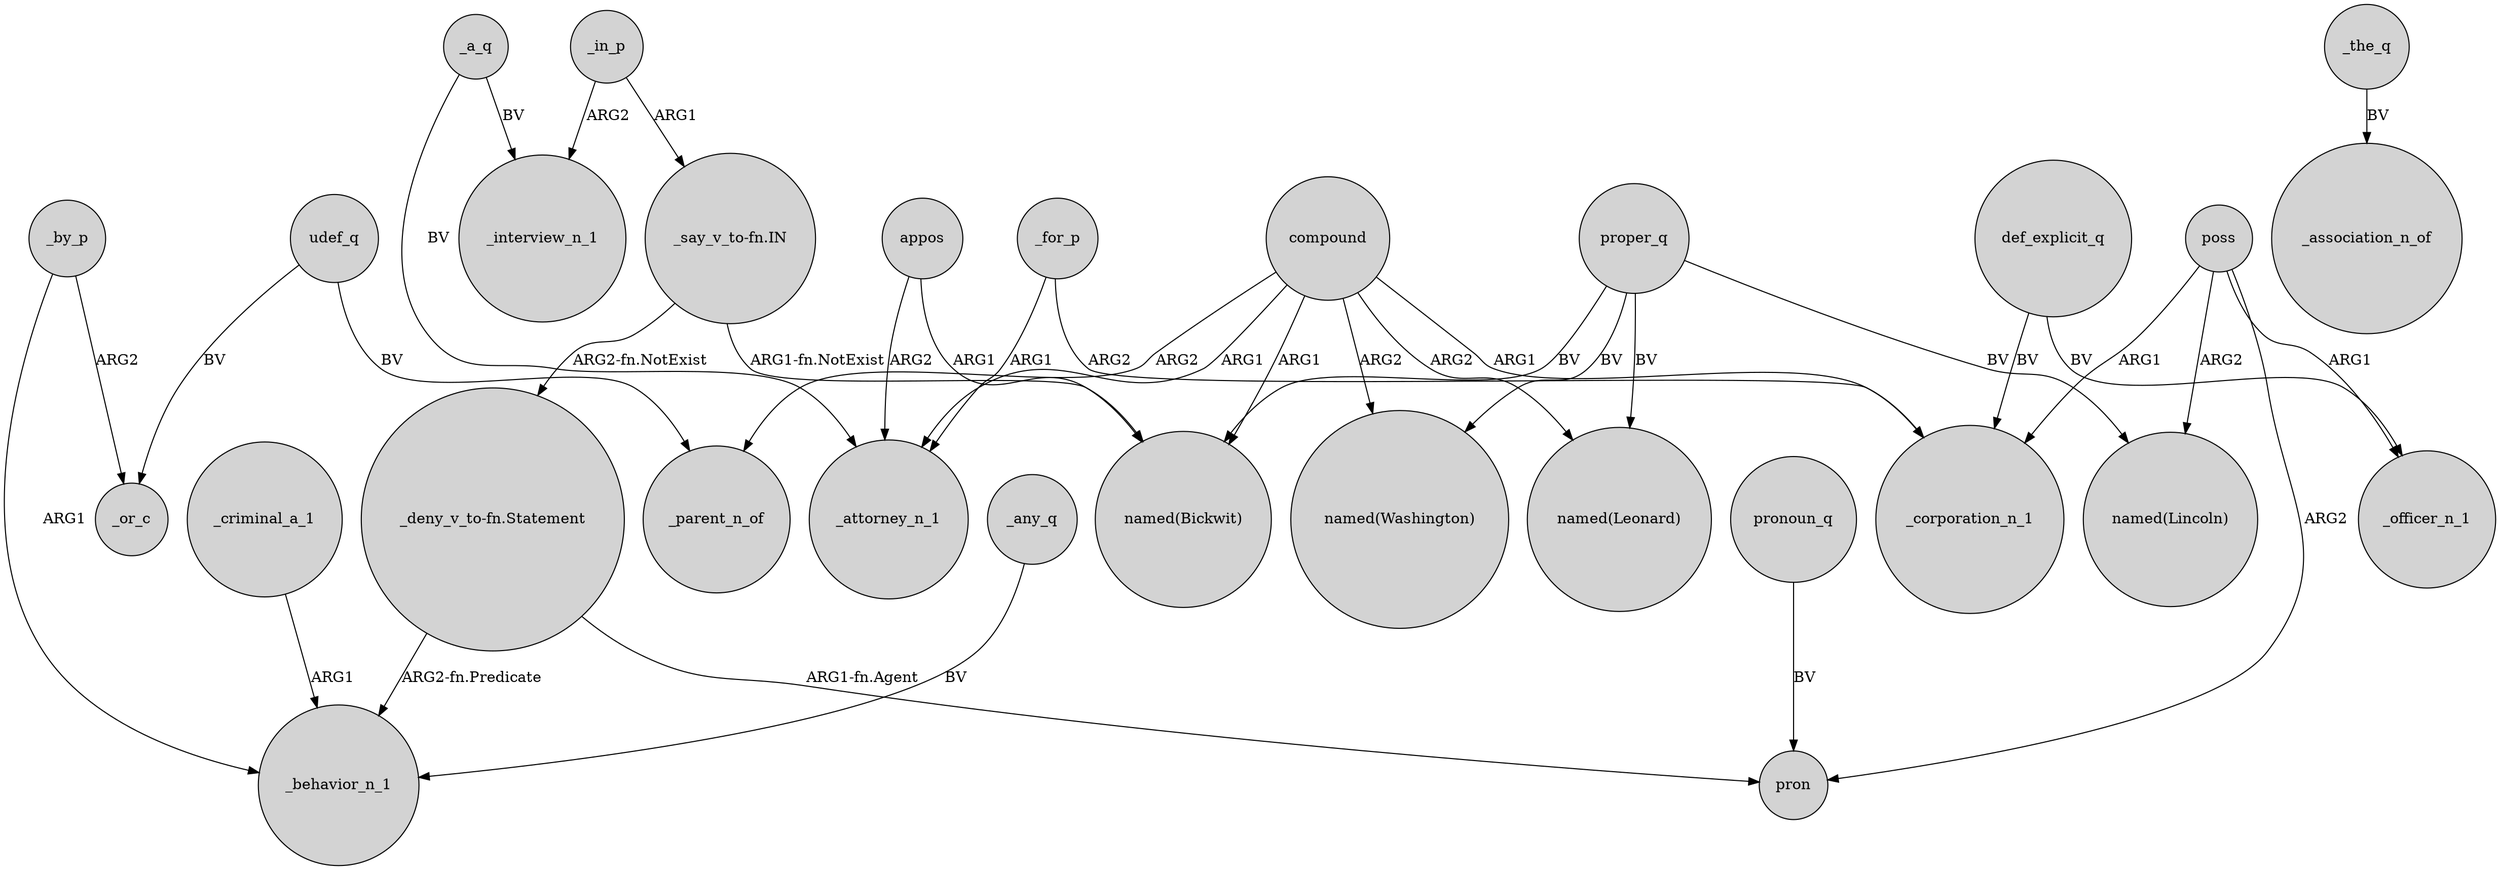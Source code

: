 digraph {
	node [shape=circle style=filled]
	_a_q -> _attorney_n_1 [label=BV]
	_in_p -> _interview_n_1 [label=ARG2]
	_by_p -> _or_c [label=ARG2]
	udef_q -> _parent_n_of [label=BV]
	_criminal_a_1 -> _behavior_n_1 [label=ARG1]
	poss -> pron [label=ARG2]
	_in_p -> "_say_v_to-fn.IN" [label=ARG1]
	_a_q -> _interview_n_1 [label=BV]
	appos -> _attorney_n_1 [label=ARG2]
	"_say_v_to-fn.IN" -> "named(Bickwit)" [label="ARG1-fn.NotExist"]
	_any_q -> _behavior_n_1 [label=BV]
	_for_p -> _corporation_n_1 [label=ARG2]
	poss -> _corporation_n_1 [label=ARG1]
	poss -> "named(Lincoln)" [label=ARG2]
	udef_q -> _or_c [label=BV]
	compound -> _parent_n_of [label=ARG2]
	"_say_v_to-fn.IN" -> "_deny_v_to-fn.Statement" [label="ARG2-fn.NotExist"]
	def_explicit_q -> _officer_n_1 [label=BV]
	"_deny_v_to-fn.Statement" -> pron [label="ARG1-fn.Agent"]
	proper_q -> "named(Lincoln)" [label=BV]
	proper_q -> "named(Washington)" [label=BV]
	pronoun_q -> pron [label=BV]
	def_explicit_q -> _corporation_n_1 [label=BV]
	compound -> _corporation_n_1 [label=ARG1]
	proper_q -> "named(Bickwit)" [label=BV]
	_the_q -> _association_n_of [label=BV]
	"_deny_v_to-fn.Statement" -> _behavior_n_1 [label="ARG2-fn.Predicate"]
	compound -> "named(Leonard)" [label=ARG2]
	compound -> _attorney_n_1 [label=ARG1]
	compound -> "named(Bickwit)" [label=ARG1]
	compound -> "named(Washington)" [label=ARG2]
	_for_p -> _attorney_n_1 [label=ARG1]
	poss -> _officer_n_1 [label=ARG1]
	appos -> "named(Bickwit)" [label=ARG1]
	proper_q -> "named(Leonard)" [label=BV]
	_by_p -> _behavior_n_1 [label=ARG1]
}
